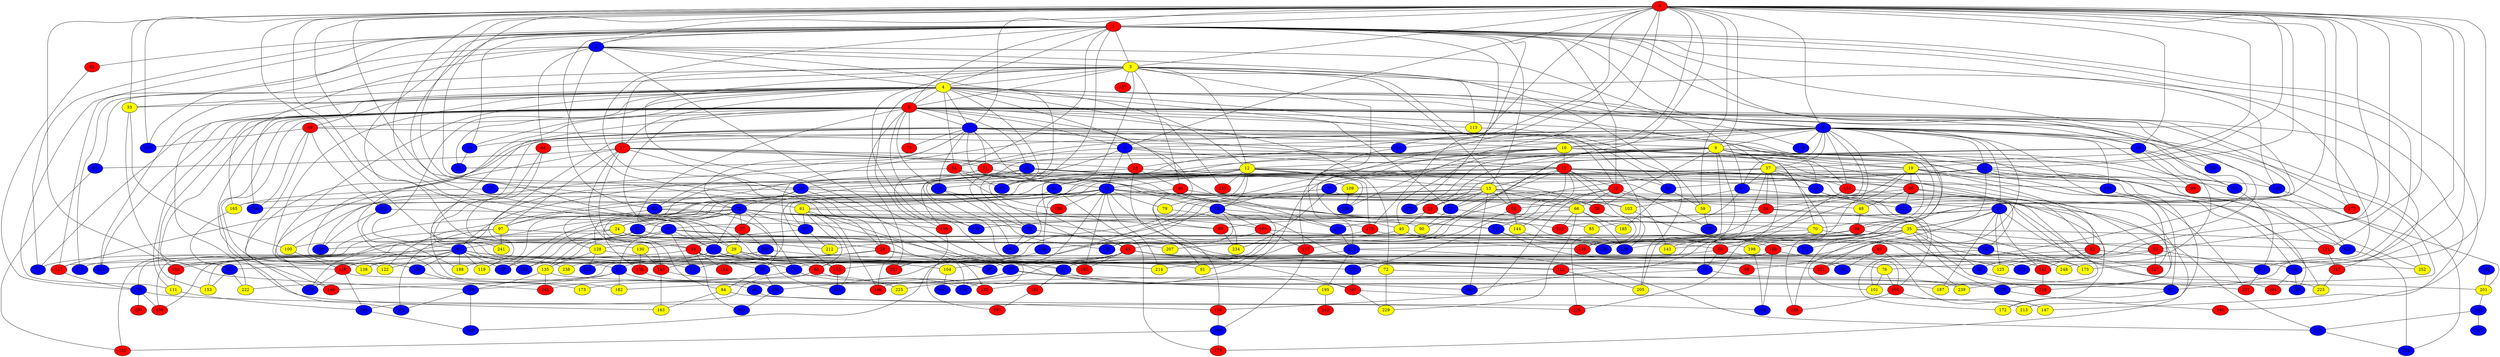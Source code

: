 graph {
0 [style = filled fillcolor = red];
1 [style = filled fillcolor = red];
2 [style = filled fillcolor = blue];
3 [style = filled fillcolor = yellow];
4 [style = filled fillcolor = yellow];
5 [style = filled fillcolor = red];
6 [style = filled fillcolor = blue];
7 [style = filled fillcolor = blue];
8 [style = filled fillcolor = blue];
9 [style = filled fillcolor = yellow];
10 [style = filled fillcolor = yellow];
11 [style = filled fillcolor = red];
12 [style = filled fillcolor = yellow];
13 [style = filled fillcolor = yellow];
14 [style = filled fillcolor = red];
15 [style = filled fillcolor = blue];
16 [style = filled fillcolor = blue];
17 [style = filled fillcolor = red];
18 [style = filled fillcolor = blue];
19 [style = filled fillcolor = yellow];
20 [style = filled fillcolor = blue];
21 [style = filled fillcolor = blue];
22 [style = filled fillcolor = blue];
23 [style = filled fillcolor = red];
24 [style = filled fillcolor = yellow];
25 [style = filled fillcolor = red];
26 [style = filled fillcolor = blue];
27 [style = filled fillcolor = red];
28 [style = filled fillcolor = red];
29 [style = filled fillcolor = yellow];
30 [style = filled fillcolor = blue];
31 [style = filled fillcolor = red];
32 [style = filled fillcolor = blue];
33 [style = filled fillcolor = yellow];
34 [style = filled fillcolor = blue];
35 [style = filled fillcolor = yellow];
36 [style = filled fillcolor = red];
37 [style = filled fillcolor = yellow];
38 [style = filled fillcolor = red];
39 [style = filled fillcolor = blue];
40 [style = filled fillcolor = yellow];
41 [style = filled fillcolor = blue];
42 [style = filled fillcolor = blue];
43 [style = filled fillcolor = red];
44 [style = filled fillcolor = red];
45 [style = filled fillcolor = blue];
46 [style = filled fillcolor = red];
47 [style = filled fillcolor = blue];
48 [style = filled fillcolor = yellow];
49 [style = filled fillcolor = red];
50 [style = filled fillcolor = red];
51 [style = filled fillcolor = blue];
52 [style = filled fillcolor = blue];
53 [style = filled fillcolor = blue];
54 [style = filled fillcolor = red];
55 [style = filled fillcolor = blue];
56 [style = filled fillcolor = blue];
57 [style = filled fillcolor = blue];
58 [style = filled fillcolor = red];
59 [style = filled fillcolor = yellow];
60 [style = filled fillcolor = blue];
61 [style = filled fillcolor = yellow];
62 [style = filled fillcolor = red];
63 [style = filled fillcolor = blue];
64 [style = filled fillcolor = red];
65 [style = filled fillcolor = blue];
66 [style = filled fillcolor = yellow];
67 [style = filled fillcolor = blue];
68 [style = filled fillcolor = red];
69 [style = filled fillcolor = red];
70 [style = filled fillcolor = yellow];
71 [style = filled fillcolor = blue];
72 [style = filled fillcolor = yellow];
73 [style = filled fillcolor = red];
74 [style = filled fillcolor = blue];
75 [style = filled fillcolor = blue];
76 [style = filled fillcolor = yellow];
77 [style = filled fillcolor = blue];
78 [style = filled fillcolor = blue];
79 [style = filled fillcolor = yellow];
80 [style = filled fillcolor = blue];
81 [style = filled fillcolor = blue];
82 [style = filled fillcolor = red];
83 [style = filled fillcolor = blue];
84 [style = filled fillcolor = yellow];
85 [style = filled fillcolor = yellow];
86 [style = filled fillcolor = blue];
87 [style = filled fillcolor = blue];
88 [style = filled fillcolor = red];
89 [style = filled fillcolor = red];
90 [style = filled fillcolor = yellow];
91 [style = filled fillcolor = yellow];
92 [style = filled fillcolor = blue];
93 [style = filled fillcolor = red];
94 [style = filled fillcolor = red];
95 [style = filled fillcolor = blue];
96 [style = filled fillcolor = blue];
97 [style = filled fillcolor = yellow];
98 [style = filled fillcolor = red];
99 [style = filled fillcolor = red];
100 [style = filled fillcolor = yellow];
101 [style = filled fillcolor = yellow];
102 [style = filled fillcolor = red];
103 [style = filled fillcolor = yellow];
104 [style = filled fillcolor = yellow];
105 [style = filled fillcolor = red];
106 [style = filled fillcolor = red];
107 [style = filled fillcolor = blue];
108 [style = filled fillcolor = red];
109 [style = filled fillcolor = yellow];
110 [style = filled fillcolor = blue];
111 [style = filled fillcolor = yellow];
112 [style = filled fillcolor = red];
113 [style = filled fillcolor = yellow];
114 [style = filled fillcolor = red];
115 [style = filled fillcolor = red];
116 [style = filled fillcolor = red];
117 [style = filled fillcolor = red];
118 [style = filled fillcolor = red];
119 [style = filled fillcolor = yellow];
120 [style = filled fillcolor = blue];
121 [style = filled fillcolor = red];
122 [style = filled fillcolor = yellow];
123 [style = filled fillcolor = blue];
124 [style = filled fillcolor = blue];
125 [style = filled fillcolor = yellow];
126 [style = filled fillcolor = blue];
127 [style = filled fillcolor = blue];
128 [style = filled fillcolor = yellow];
129 [style = filled fillcolor = blue];
130 [style = filled fillcolor = yellow];
131 [style = filled fillcolor = blue];
132 [style = filled fillcolor = blue];
133 [style = filled fillcolor = blue];
134 [style = filled fillcolor = blue];
135 [style = filled fillcolor = yellow];
136 [style = filled fillcolor = red];
137 [style = filled fillcolor = blue];
138 [style = filled fillcolor = yellow];
139 [style = filled fillcolor = blue];
140 [style = filled fillcolor = red];
141 [style = filled fillcolor = red];
142 [style = filled fillcolor = blue];
143 [style = filled fillcolor = yellow];
144 [style = filled fillcolor = yellow];
145 [style = filled fillcolor = red];
146 [style = filled fillcolor = red];
147 [style = filled fillcolor = yellow];
148 [style = filled fillcolor = blue];
149 [style = filled fillcolor = red];
150 [style = filled fillcolor = blue];
151 [style = filled fillcolor = blue];
152 [style = filled fillcolor = blue];
153 [style = filled fillcolor = yellow];
154 [style = filled fillcolor = blue];
155 [style = filled fillcolor = red];
156 [style = filled fillcolor = blue];
157 [style = filled fillcolor = red];
158 [style = filled fillcolor = blue];
159 [style = filled fillcolor = blue];
160 [style = filled fillcolor = blue];
161 [style = filled fillcolor = blue];
162 [style = filled fillcolor = blue];
163 [style = filled fillcolor = yellow];
164 [style = filled fillcolor = red];
165 [style = filled fillcolor = yellow];
166 [style = filled fillcolor = blue];
167 [style = filled fillcolor = blue];
168 [style = filled fillcolor = blue];
169 [style = filled fillcolor = blue];
170 [style = filled fillcolor = blue];
171 [style = filled fillcolor = blue];
172 [style = filled fillcolor = yellow];
173 [style = filled fillcolor = yellow];
174 [style = filled fillcolor = blue];
175 [style = filled fillcolor = yellow];
176 [style = filled fillcolor = blue];
177 [style = filled fillcolor = red];
178 [style = filled fillcolor = blue];
179 [style = filled fillcolor = red];
180 [style = filled fillcolor = blue];
181 [style = filled fillcolor = red];
182 [style = filled fillcolor = yellow];
183 [style = filled fillcolor = blue];
184 [style = filled fillcolor = blue];
185 [style = filled fillcolor = yellow];
186 [style = filled fillcolor = red];
187 [style = filled fillcolor = yellow];
188 [style = filled fillcolor = yellow];
189 [style = filled fillcolor = blue];
190 [style = filled fillcolor = red];
191 [style = filled fillcolor = red];
192 [style = filled fillcolor = blue];
193 [style = filled fillcolor = red];
194 [style = filled fillcolor = blue];
195 [style = filled fillcolor = yellow];
196 [style = filled fillcolor = red];
197 [style = filled fillcolor = red];
198 [style = filled fillcolor = yellow];
199 [style = filled fillcolor = blue];
200 [style = filled fillcolor = blue];
201 [style = filled fillcolor = yellow];
202 [style = filled fillcolor = blue];
203 [style = filled fillcolor = red];
204 [style = filled fillcolor = red];
205 [style = filled fillcolor = yellow];
206 [style = filled fillcolor = blue];
207 [style = filled fillcolor = yellow];
208 [style = filled fillcolor = blue];
209 [style = filled fillcolor = red];
210 [style = filled fillcolor = blue];
211 [style = filled fillcolor = blue];
212 [style = filled fillcolor = yellow];
213 [style = filled fillcolor = yellow];
214 [style = filled fillcolor = yellow];
215 [style = filled fillcolor = blue];
216 [style = filled fillcolor = blue];
217 [style = filled fillcolor = red];
218 [style = filled fillcolor = blue];
219 [style = filled fillcolor = red];
220 [style = filled fillcolor = blue];
221 [style = filled fillcolor = red];
222 [style = filled fillcolor = yellow];
223 [style = filled fillcolor = yellow];
224 [style = filled fillcolor = blue];
225 [style = filled fillcolor = yellow];
226 [style = filled fillcolor = red];
227 [style = filled fillcolor = red];
228 [style = filled fillcolor = blue];
229 [style = filled fillcolor = yellow];
230 [style = filled fillcolor = blue];
231 [style = filled fillcolor = red];
232 [style = filled fillcolor = red];
233 [style = filled fillcolor = red];
234 [style = filled fillcolor = yellow];
235 [style = filled fillcolor = red];
236 [style = filled fillcolor = blue];
237 [style = filled fillcolor = red];
238 [style = filled fillcolor = yellow];
239 [style = filled fillcolor = yellow];
240 [style = filled fillcolor = red];
241 [style = filled fillcolor = yellow];
242 [style = filled fillcolor = red];
243 [style = filled fillcolor = red];
244 [style = filled fillcolor = blue];
245 [style = filled fillcolor = red];
246 [style = filled fillcolor = blue];
247 [style = filled fillcolor = blue];
248 [style = filled fillcolor = yellow];
249 [style = filled fillcolor = blue];
250 [style = filled fillcolor = blue];
251 [style = filled fillcolor = red];
252 [style = filled fillcolor = yellow];
0 -- 6;
0 -- 3;
0 -- 2;
0 -- 1;
0 -- 7;
0 -- 8;
0 -- 9;
0 -- 10;
0 -- 16;
0 -- 18;
0 -- 19;
0 -- 20;
0 -- 21;
0 -- 23;
0 -- 27;
0 -- 33;
0 -- 34;
0 -- 37;
0 -- 40;
0 -- 50;
0 -- 51;
0 -- 59;
0 -- 60;
0 -- 61;
0 -- 76;
0 -- 83;
0 -- 92;
0 -- 94;
0 -- 107;
0 -- 121;
0 -- 166;
0 -- 177;
0 -- 180;
0 -- 206;
0 -- 211;
0 -- 238;
1 -- 2;
1 -- 3;
1 -- 4;
1 -- 5;
1 -- 6;
1 -- 13;
1 -- 22;
1 -- 25;
1 -- 28;
1 -- 29;
1 -- 43;
1 -- 54;
1 -- 62;
1 -- 69;
1 -- 74;
1 -- 107;
1 -- 111;
1 -- 115;
1 -- 123;
1 -- 130;
1 -- 148;
1 -- 170;
1 -- 175;
1 -- 196;
1 -- 240;
1 -- 248;
1 -- 250;
2 -- 3;
2 -- 4;
2 -- 32;
2 -- 47;
2 -- 57;
2 -- 59;
2 -- 64;
2 -- 80;
2 -- 117;
2 -- 165;
2 -- 215;
3 -- 4;
3 -- 5;
3 -- 6;
3 -- 12;
3 -- 17;
3 -- 33;
3 -- 46;
3 -- 87;
3 -- 88;
3 -- 95;
3 -- 113;
3 -- 132;
3 -- 146;
3 -- 147;
3 -- 174;
3 -- 196;
3 -- 237;
4 -- 5;
4 -- 7;
4 -- 12;
4 -- 17;
4 -- 18;
4 -- 22;
4 -- 25;
4 -- 32;
4 -- 33;
4 -- 37;
4 -- 49;
4 -- 53;
4 -- 54;
4 -- 55;
4 -- 65;
4 -- 78;
4 -- 89;
4 -- 122;
4 -- 124;
4 -- 134;
4 -- 178;
4 -- 193;
4 -- 222;
4 -- 243;
4 -- 246;
5 -- 7;
5 -- 8;
5 -- 29;
5 -- 39;
5 -- 41;
5 -- 49;
5 -- 52;
5 -- 71;
5 -- 72;
5 -- 73;
5 -- 74;
5 -- 101;
5 -- 102;
5 -- 110;
5 -- 111;
5 -- 113;
5 -- 114;
5 -- 118;
5 -- 124;
5 -- 138;
5 -- 153;
5 -- 155;
5 -- 163;
5 -- 172;
5 -- 173;
5 -- 174;
5 -- 177;
5 -- 217;
5 -- 228;
5 -- 251;
6 -- 8;
6 -- 9;
6 -- 10;
6 -- 18;
6 -- 21;
6 -- 30;
6 -- 37;
6 -- 54;
6 -- 57;
6 -- 58;
6 -- 60;
6 -- 64;
6 -- 98;
6 -- 114;
6 -- 129;
6 -- 139;
6 -- 148;
6 -- 154;
6 -- 155;
6 -- 158;
6 -- 178;
6 -- 198;
6 -- 213;
6 -- 220;
6 -- 226;
7 -- 9;
7 -- 10;
7 -- 11;
7 -- 15;
7 -- 19;
7 -- 20;
7 -- 22;
7 -- 26;
7 -- 31;
7 -- 39;
7 -- 44;
7 -- 73;
7 -- 80;
7 -- 94;
7 -- 168;
7 -- 182;
7 -- 235;
8 -- 11;
8 -- 15;
8 -- 16;
8 -- 23;
8 -- 31;
8 -- 36;
9 -- 12;
9 -- 14;
9 -- 19;
9 -- 21;
9 -- 38;
9 -- 45;
9 -- 70;
9 -- 77;
9 -- 119;
9 -- 121;
9 -- 126;
9 -- 140;
9 -- 146;
9 -- 170;
9 -- 201;
9 -- 205;
10 -- 11;
10 -- 40;
10 -- 43;
10 -- 56;
10 -- 78;
10 -- 79;
10 -- 92;
10 -- 126;
10 -- 232;
10 -- 235;
11 -- 13;
11 -- 14;
11 -- 16;
11 -- 25;
11 -- 36;
11 -- 53;
11 -- 55;
11 -- 71;
11 -- 120;
11 -- 142;
11 -- 143;
11 -- 161;
11 -- 179;
11 -- 216;
11 -- 219;
12 -- 13;
12 -- 15;
12 -- 26;
12 -- 27;
12 -- 38;
12 -- 42;
12 -- 87;
12 -- 115;
12 -- 116;
12 -- 139;
12 -- 161;
12 -- 206;
12 -- 243;
13 -- 14;
13 -- 24;
13 -- 58;
13 -- 66;
13 -- 71;
13 -- 88;
13 -- 103;
13 -- 169;
13 -- 170;
13 -- 197;
14 -- 34;
14 -- 35;
14 -- 40;
15 -- 30;
15 -- 48;
15 -- 67;
15 -- 79;
15 -- 86;
15 -- 103;
15 -- 108;
15 -- 122;
15 -- 128;
15 -- 136;
15 -- 145;
15 -- 186;
15 -- 191;
15 -- 193;
15 -- 204;
15 -- 214;
15 -- 227;
15 -- 246;
16 -- 20;
16 -- 38;
16 -- 128;
16 -- 137;
16 -- 165;
17 -- 23;
17 -- 28;
17 -- 31;
17 -- 41;
17 -- 44;
17 -- 84;
17 -- 95;
17 -- 97;
17 -- 149;
17 -- 231;
18 -- 26;
18 -- 53;
18 -- 99;
18 -- 207;
18 -- 250;
19 -- 36;
19 -- 70;
19 -- 82;
19 -- 132;
19 -- 148;
19 -- 169;
19 -- 210;
19 -- 227;
19 -- 239;
20 -- 24;
20 -- 27;
20 -- 32;
20 -- 51;
20 -- 63;
20 -- 67;
20 -- 75;
20 -- 81;
20 -- 105;
20 -- 115;
20 -- 135;
20 -- 140;
20 -- 142;
20 -- 158;
20 -- 210;
20 -- 233;
21 -- 35;
21 -- 55;
21 -- 99;
21 -- 109;
21 -- 194;
21 -- 249;
21 -- 252;
22 -- 78;
23 -- 46;
23 -- 50;
23 -- 91;
23 -- 97;
24 -- 28;
24 -- 69;
24 -- 168;
24 -- 190;
25 -- 66;
25 -- 116;
25 -- 144;
25 -- 187;
25 -- 199;
25 -- 230;
26 -- 68;
26 -- 91;
26 -- 105;
26 -- 112;
26 -- 133;
26 -- 144;
27 -- 29;
27 -- 208;
28 -- 52;
28 -- 86;
28 -- 151;
28 -- 154;
29 -- 47;
29 -- 56;
29 -- 168;
29 -- 184;
29 -- 200;
30 -- 35;
30 -- 47;
30 -- 125;
30 -- 141;
30 -- 174;
30 -- 187;
30 -- 203;
30 -- 223;
31 -- 110;
31 -- 140;
32 -- 161;
32 -- 207;
33 -- 100;
33 -- 151;
34 -- 51;
34 -- 52;
34 -- 65;
34 -- 82;
34 -- 83;
34 -- 232;
35 -- 44;
35 -- 50;
35 -- 56;
35 -- 101;
35 -- 108;
35 -- 118;
35 -- 126;
35 -- 159;
35 -- 171;
35 -- 216;
35 -- 219;
35 -- 220;
36 -- 48;
36 -- 88;
36 -- 123;
36 -- 167;
36 -- 218;
37 -- 39;
37 -- 45;
37 -- 57;
37 -- 58;
37 -- 90;
37 -- 100;
37 -- 114;
37 -- 117;
37 -- 143;
37 -- 156;
37 -- 223;
38 -- 226;
39 -- 89;
39 -- 133;
40 -- 43;
40 -- 146;
41 -- 45;
41 -- 65;
41 -- 82;
41 -- 90;
41 -- 109;
41 -- 119;
41 -- 127;
42 -- 80;
42 -- 179;
43 -- 63;
43 -- 72;
43 -- 83;
43 -- 112;
43 -- 129;
43 -- 150;
43 -- 193;
44 -- 63;
44 -- 91;
44 -- 98;
44 -- 102;
44 -- 164;
44 -- 244;
45 -- 106;
45 -- 172;
46 -- 61;
46 -- 66;
47 -- 169;
47 -- 181;
48 -- 94;
49 -- 60;
49 -- 107;
49 -- 149;
49 -- 152;
49 -- 246;
50 -- 125;
50 -- 131;
50 -- 211;
50 -- 227;
51 -- 68;
51 -- 104;
51 -- 153;
51 -- 180;
51 -- 188;
53 -- 211;
54 -- 87;
54 -- 142;
54 -- 159;
54 -- 186;
55 -- 59;
55 -- 185;
56 -- 231;
57 -- 85;
57 -- 103;
57 -- 221;
58 -- 110;
58 -- 157;
58 -- 167;
58 -- 175;
59 -- 230;
60 -- 157;
61 -- 67;
61 -- 68;
61 -- 70;
61 -- 137;
61 -- 184;
62 -- 176;
63 -- 84;
63 -- 150;
64 -- 145;
64 -- 241;
65 -- 74;
65 -- 76;
65 -- 117;
65 -- 119;
65 -- 120;
65 -- 122;
65 -- 134;
65 -- 138;
65 -- 188;
65 -- 190;
65 -- 210;
65 -- 214;
65 -- 238;
66 -- 89;
66 -- 185;
66 -- 203;
66 -- 216;
66 -- 229;
67 -- 128;
67 -- 212;
68 -- 183;
68 -- 232;
69 -- 75;
69 -- 106;
69 -- 182;
70 -- 75;
70 -- 141;
70 -- 194;
71 -- 85;
71 -- 90;
72 -- 92;
72 -- 229;
75 -- 225;
75 -- 239;
76 -- 101;
76 -- 106;
77 -- 123;
77 -- 212;
77 -- 234;
79 -- 234;
80 -- 97;
80 -- 131;
80 -- 191;
81 -- 100;
81 -- 135;
81 -- 239;
82 -- 141;
82 -- 155;
82 -- 252;
83 -- 96;
83 -- 149;
83 -- 166;
83 -- 182;
84 -- 116;
84 -- 163;
88 -- 104;
88 -- 144;
89 -- 234;
92 -- 172;
93 -- 147;
93 -- 221;
93 -- 236;
94 -- 102;
94 -- 143;
94 -- 248;
95 -- 233;
96 -- 224;
97 -- 176;
97 -- 192;
97 -- 212;
97 -- 241;
100 -- 118;
102 -- 111;
103 -- 171;
104 -- 162;
105 -- 133;
105 -- 157;
105 -- 167;
106 -- 147;
106 -- 235;
108 -- 112;
108 -- 124;
108 -- 125;
108 -- 224;
109 -- 206;
110 -- 132;
111 -- 183;
112 -- 205;
113 -- 205;
114 -- 177;
114 -- 214;
115 -- 121;
115 -- 130;
116 -- 160;
117 -- 176;
118 -- 158;
118 -- 183;
118 -- 201;
120 -- 191;
121 -- 217;
126 -- 228;
127 -- 165;
128 -- 131;
128 -- 135;
128 -- 200;
130 -- 136;
130 -- 145;
131 -- 154;
131 -- 245;
132 -- 137;
132 -- 195;
132 -- 218;
134 -- 245;
135 -- 166;
135 -- 187;
135 -- 245;
136 -- 150;
137 -- 173;
137 -- 195;
137 -- 196;
137 -- 220;
139 -- 180;
140 -- 251;
141 -- 219;
142 -- 198;
142 -- 236;
144 -- 156;
145 -- 163;
145 -- 225;
148 -- 252;
150 -- 244;
151 -- 153;
151 -- 222;
152 -- 159;
152 -- 188;
152 -- 203;
155 -- 184;
157 -- 160;
160 -- 179;
160 -- 233;
165 -- 192;
166 -- 192;
166 -- 199;
167 -- 175;
167 -- 222;
167 -- 248;
176 -- 190;
176 -- 209;
176 -- 226;
180 -- 204;
180 -- 249;
181 -- 197;
183 -- 199;
189 -- 201;
191 -- 213;
191 -- 229;
194 -- 251;
195 -- 242;
198 -- 224;
201 -- 202;
202 -- 218;
202 -- 247;
208 -- 215;
208 -- 221;
211 -- 231;
217 -- 223;
218 -- 228;
220 -- 240;
}
